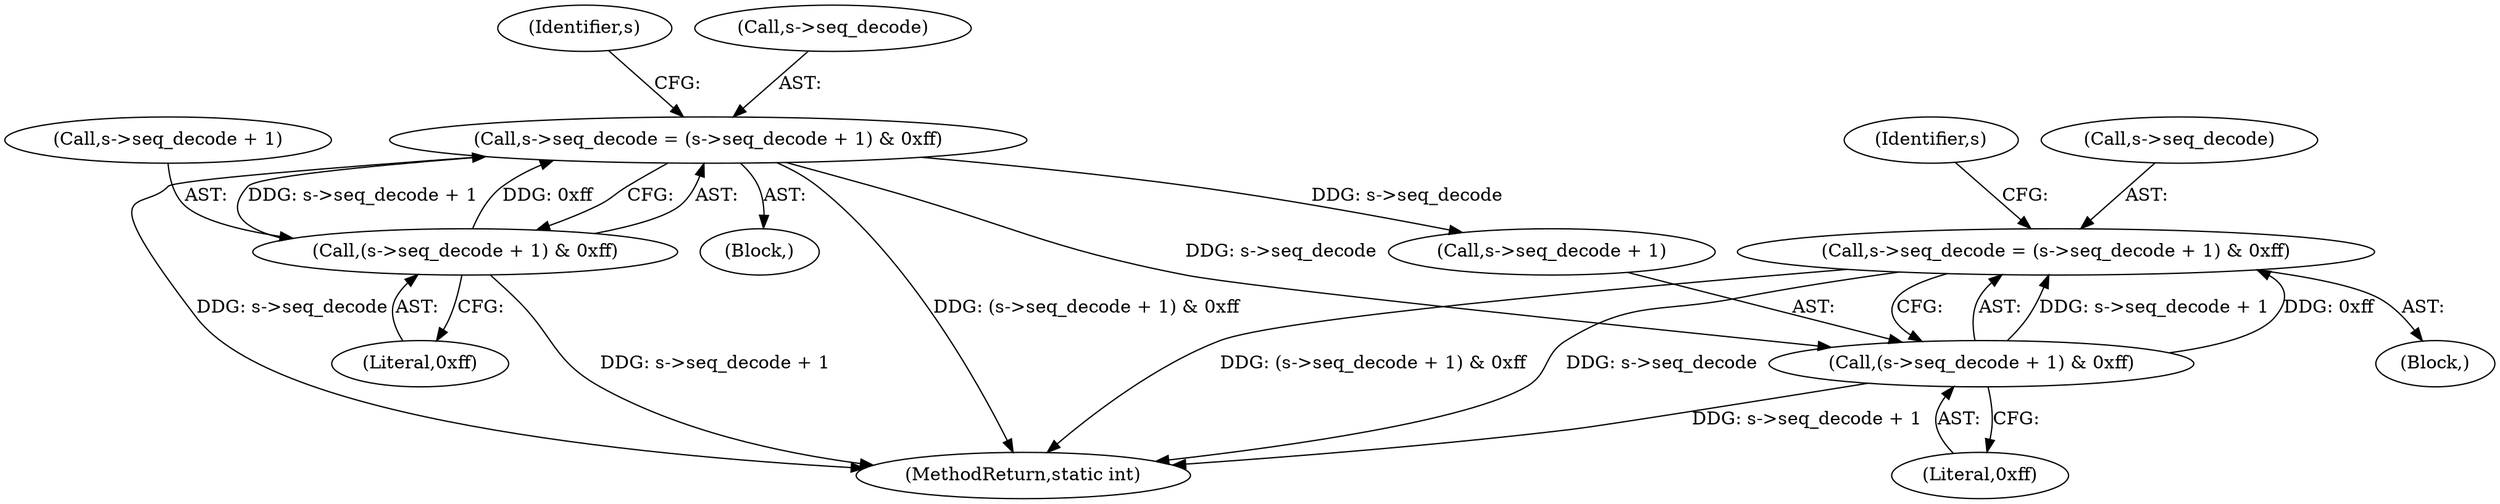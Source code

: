 digraph "0_FFmpeg_54655623a82632e7624714d7b2a3e039dc5faa7e_0@pointer" {
"1000447" [label="(Call,s->seq_decode = (s->seq_decode + 1) & 0xff)"];
"1000451" [label="(Call,(s->seq_decode + 1) & 0xff)"];
"1000162" [label="(Call,s->seq_decode = (s->seq_decode + 1) & 0xff)"];
"1000166" [label="(Call,(s->seq_decode + 1) & 0xff)"];
"1000457" [label="(Literal,0xff)"];
"1000172" [label="(Literal,0xff)"];
"1000162" [label="(Call,s->seq_decode = (s->seq_decode + 1) & 0xff)"];
"1000175" [label="(Identifier,s)"];
"1000451" [label="(Call,(s->seq_decode + 1) & 0xff)"];
"1002212" [label="(MethodReturn,static int)"];
"1000452" [label="(Call,s->seq_decode + 1)"];
"1000161" [label="(Block,)"];
"1000166" [label="(Call,(s->seq_decode + 1) & 0xff)"];
"1000167" [label="(Call,s->seq_decode + 1)"];
"1000163" [label="(Call,s->seq_decode)"];
"1000460" [label="(Identifier,s)"];
"1000326" [label="(Block,)"];
"1000447" [label="(Call,s->seq_decode = (s->seq_decode + 1) & 0xff)"];
"1000448" [label="(Call,s->seq_decode)"];
"1000447" -> "1000326"  [label="AST: "];
"1000447" -> "1000451"  [label="CFG: "];
"1000448" -> "1000447"  [label="AST: "];
"1000451" -> "1000447"  [label="AST: "];
"1000460" -> "1000447"  [label="CFG: "];
"1000447" -> "1002212"  [label="DDG: (s->seq_decode + 1) & 0xff"];
"1000447" -> "1002212"  [label="DDG: s->seq_decode"];
"1000451" -> "1000447"  [label="DDG: s->seq_decode + 1"];
"1000451" -> "1000447"  [label="DDG: 0xff"];
"1000451" -> "1000457"  [label="CFG: "];
"1000452" -> "1000451"  [label="AST: "];
"1000457" -> "1000451"  [label="AST: "];
"1000451" -> "1002212"  [label="DDG: s->seq_decode + 1"];
"1000162" -> "1000451"  [label="DDG: s->seq_decode"];
"1000162" -> "1000161"  [label="AST: "];
"1000162" -> "1000166"  [label="CFG: "];
"1000163" -> "1000162"  [label="AST: "];
"1000166" -> "1000162"  [label="AST: "];
"1000175" -> "1000162"  [label="CFG: "];
"1000162" -> "1002212"  [label="DDG: (s->seq_decode + 1) & 0xff"];
"1000162" -> "1002212"  [label="DDG: s->seq_decode"];
"1000166" -> "1000162"  [label="DDG: s->seq_decode + 1"];
"1000166" -> "1000162"  [label="DDG: 0xff"];
"1000162" -> "1000452"  [label="DDG: s->seq_decode"];
"1000166" -> "1000172"  [label="CFG: "];
"1000167" -> "1000166"  [label="AST: "];
"1000172" -> "1000166"  [label="AST: "];
"1000166" -> "1002212"  [label="DDG: s->seq_decode + 1"];
}
